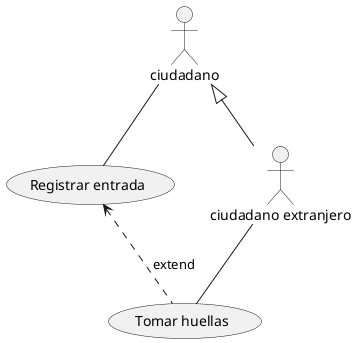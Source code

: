 @startuml

actor ciudadano

ciudadano -- (Registrar entrada)

actor "ciudadano extranjero"
 "ciudadano extranjero" -- (Tomar huellas)
 ciudadano <|-- "ciudadano extranjero"
 (Registrar entrada) <.. (Tomar huellas) : extend


@enduml